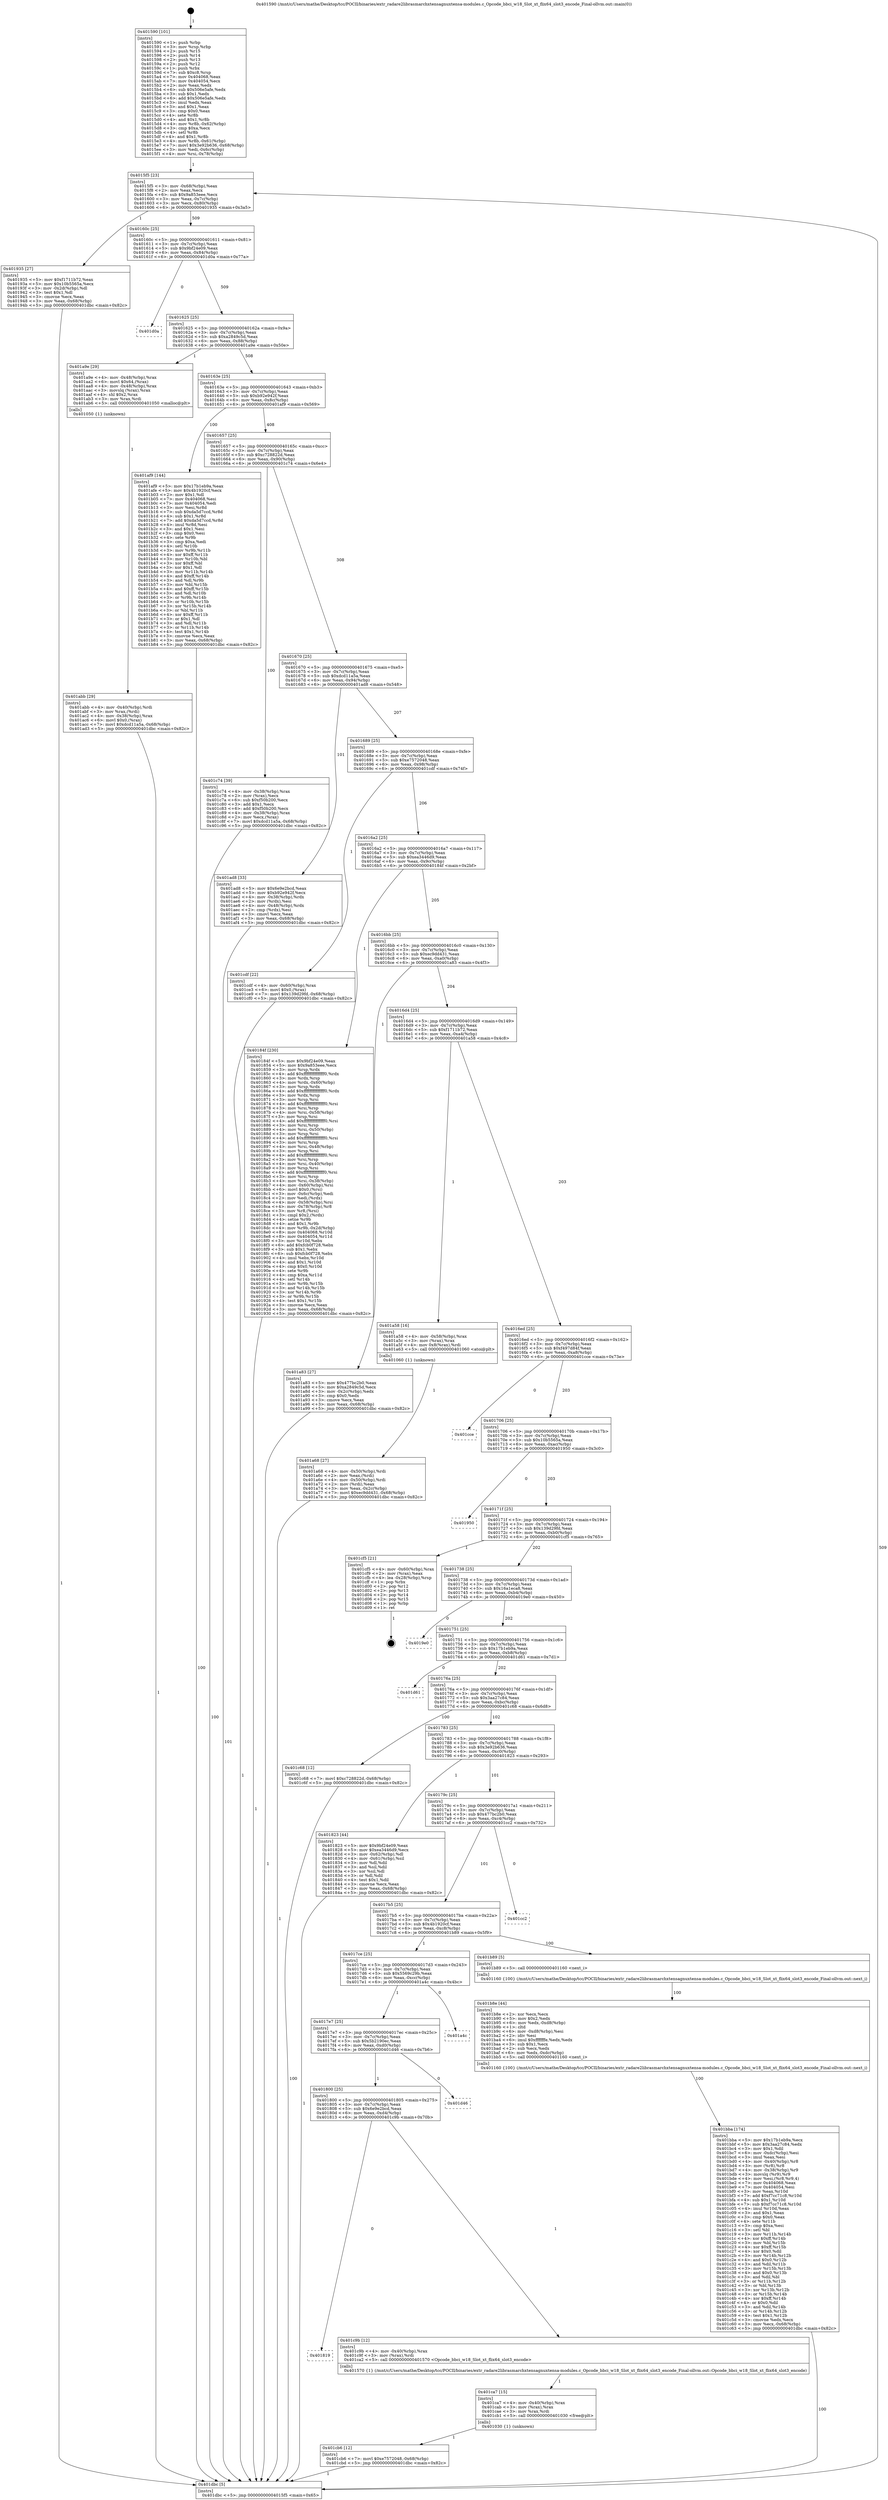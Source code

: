 digraph "0x401590" {
  label = "0x401590 (/mnt/c/Users/mathe/Desktop/tcc/POCII/binaries/extr_radare2librasmarchxtensagnuxtensa-modules.c_Opcode_bbci_w18_Slot_xt_flix64_slot3_encode_Final-ollvm.out::main(0))"
  labelloc = "t"
  node[shape=record]

  Entry [label="",width=0.3,height=0.3,shape=circle,fillcolor=black,style=filled]
  "0x4015f5" [label="{
     0x4015f5 [23]\l
     | [instrs]\l
     &nbsp;&nbsp;0x4015f5 \<+3\>: mov -0x68(%rbp),%eax\l
     &nbsp;&nbsp;0x4015f8 \<+2\>: mov %eax,%ecx\l
     &nbsp;&nbsp;0x4015fa \<+6\>: sub $0x9a853eee,%ecx\l
     &nbsp;&nbsp;0x401600 \<+3\>: mov %eax,-0x7c(%rbp)\l
     &nbsp;&nbsp;0x401603 \<+3\>: mov %ecx,-0x80(%rbp)\l
     &nbsp;&nbsp;0x401606 \<+6\>: je 0000000000401935 \<main+0x3a5\>\l
  }"]
  "0x401935" [label="{
     0x401935 [27]\l
     | [instrs]\l
     &nbsp;&nbsp;0x401935 \<+5\>: mov $0xf1711b72,%eax\l
     &nbsp;&nbsp;0x40193a \<+5\>: mov $0x10b5565a,%ecx\l
     &nbsp;&nbsp;0x40193f \<+3\>: mov -0x2d(%rbp),%dl\l
     &nbsp;&nbsp;0x401942 \<+3\>: test $0x1,%dl\l
     &nbsp;&nbsp;0x401945 \<+3\>: cmovne %ecx,%eax\l
     &nbsp;&nbsp;0x401948 \<+3\>: mov %eax,-0x68(%rbp)\l
     &nbsp;&nbsp;0x40194b \<+5\>: jmp 0000000000401dbc \<main+0x82c\>\l
  }"]
  "0x40160c" [label="{
     0x40160c [25]\l
     | [instrs]\l
     &nbsp;&nbsp;0x40160c \<+5\>: jmp 0000000000401611 \<main+0x81\>\l
     &nbsp;&nbsp;0x401611 \<+3\>: mov -0x7c(%rbp),%eax\l
     &nbsp;&nbsp;0x401614 \<+5\>: sub $0x9bf24e09,%eax\l
     &nbsp;&nbsp;0x401619 \<+6\>: mov %eax,-0x84(%rbp)\l
     &nbsp;&nbsp;0x40161f \<+6\>: je 0000000000401d0a \<main+0x77a\>\l
  }"]
  Exit [label="",width=0.3,height=0.3,shape=circle,fillcolor=black,style=filled,peripheries=2]
  "0x401d0a" [label="{
     0x401d0a\l
  }", style=dashed]
  "0x401625" [label="{
     0x401625 [25]\l
     | [instrs]\l
     &nbsp;&nbsp;0x401625 \<+5\>: jmp 000000000040162a \<main+0x9a\>\l
     &nbsp;&nbsp;0x40162a \<+3\>: mov -0x7c(%rbp),%eax\l
     &nbsp;&nbsp;0x40162d \<+5\>: sub $0xa2849c5d,%eax\l
     &nbsp;&nbsp;0x401632 \<+6\>: mov %eax,-0x88(%rbp)\l
     &nbsp;&nbsp;0x401638 \<+6\>: je 0000000000401a9e \<main+0x50e\>\l
  }"]
  "0x401cb6" [label="{
     0x401cb6 [12]\l
     | [instrs]\l
     &nbsp;&nbsp;0x401cb6 \<+7\>: movl $0xe7572048,-0x68(%rbp)\l
     &nbsp;&nbsp;0x401cbd \<+5\>: jmp 0000000000401dbc \<main+0x82c\>\l
  }"]
  "0x401a9e" [label="{
     0x401a9e [29]\l
     | [instrs]\l
     &nbsp;&nbsp;0x401a9e \<+4\>: mov -0x48(%rbp),%rax\l
     &nbsp;&nbsp;0x401aa2 \<+6\>: movl $0x64,(%rax)\l
     &nbsp;&nbsp;0x401aa8 \<+4\>: mov -0x48(%rbp),%rax\l
     &nbsp;&nbsp;0x401aac \<+3\>: movslq (%rax),%rax\l
     &nbsp;&nbsp;0x401aaf \<+4\>: shl $0x2,%rax\l
     &nbsp;&nbsp;0x401ab3 \<+3\>: mov %rax,%rdi\l
     &nbsp;&nbsp;0x401ab6 \<+5\>: call 0000000000401050 \<malloc@plt\>\l
     | [calls]\l
     &nbsp;&nbsp;0x401050 \{1\} (unknown)\l
  }"]
  "0x40163e" [label="{
     0x40163e [25]\l
     | [instrs]\l
     &nbsp;&nbsp;0x40163e \<+5\>: jmp 0000000000401643 \<main+0xb3\>\l
     &nbsp;&nbsp;0x401643 \<+3\>: mov -0x7c(%rbp),%eax\l
     &nbsp;&nbsp;0x401646 \<+5\>: sub $0xb92e942f,%eax\l
     &nbsp;&nbsp;0x40164b \<+6\>: mov %eax,-0x8c(%rbp)\l
     &nbsp;&nbsp;0x401651 \<+6\>: je 0000000000401af9 \<main+0x569\>\l
  }"]
  "0x401ca7" [label="{
     0x401ca7 [15]\l
     | [instrs]\l
     &nbsp;&nbsp;0x401ca7 \<+4\>: mov -0x40(%rbp),%rax\l
     &nbsp;&nbsp;0x401cab \<+3\>: mov (%rax),%rax\l
     &nbsp;&nbsp;0x401cae \<+3\>: mov %rax,%rdi\l
     &nbsp;&nbsp;0x401cb1 \<+5\>: call 0000000000401030 \<free@plt\>\l
     | [calls]\l
     &nbsp;&nbsp;0x401030 \{1\} (unknown)\l
  }"]
  "0x401af9" [label="{
     0x401af9 [144]\l
     | [instrs]\l
     &nbsp;&nbsp;0x401af9 \<+5\>: mov $0x17b1eb9a,%eax\l
     &nbsp;&nbsp;0x401afe \<+5\>: mov $0x4b1920cf,%ecx\l
     &nbsp;&nbsp;0x401b03 \<+2\>: mov $0x1,%dl\l
     &nbsp;&nbsp;0x401b05 \<+7\>: mov 0x404068,%esi\l
     &nbsp;&nbsp;0x401b0c \<+7\>: mov 0x404054,%edi\l
     &nbsp;&nbsp;0x401b13 \<+3\>: mov %esi,%r8d\l
     &nbsp;&nbsp;0x401b16 \<+7\>: sub $0xda5d7ccd,%r8d\l
     &nbsp;&nbsp;0x401b1d \<+4\>: sub $0x1,%r8d\l
     &nbsp;&nbsp;0x401b21 \<+7\>: add $0xda5d7ccd,%r8d\l
     &nbsp;&nbsp;0x401b28 \<+4\>: imul %r8d,%esi\l
     &nbsp;&nbsp;0x401b2c \<+3\>: and $0x1,%esi\l
     &nbsp;&nbsp;0x401b2f \<+3\>: cmp $0x0,%esi\l
     &nbsp;&nbsp;0x401b32 \<+4\>: sete %r9b\l
     &nbsp;&nbsp;0x401b36 \<+3\>: cmp $0xa,%edi\l
     &nbsp;&nbsp;0x401b39 \<+4\>: setl %r10b\l
     &nbsp;&nbsp;0x401b3d \<+3\>: mov %r9b,%r11b\l
     &nbsp;&nbsp;0x401b40 \<+4\>: xor $0xff,%r11b\l
     &nbsp;&nbsp;0x401b44 \<+3\>: mov %r10b,%bl\l
     &nbsp;&nbsp;0x401b47 \<+3\>: xor $0xff,%bl\l
     &nbsp;&nbsp;0x401b4a \<+3\>: xor $0x1,%dl\l
     &nbsp;&nbsp;0x401b4d \<+3\>: mov %r11b,%r14b\l
     &nbsp;&nbsp;0x401b50 \<+4\>: and $0xff,%r14b\l
     &nbsp;&nbsp;0x401b54 \<+3\>: and %dl,%r9b\l
     &nbsp;&nbsp;0x401b57 \<+3\>: mov %bl,%r15b\l
     &nbsp;&nbsp;0x401b5a \<+4\>: and $0xff,%r15b\l
     &nbsp;&nbsp;0x401b5e \<+3\>: and %dl,%r10b\l
     &nbsp;&nbsp;0x401b61 \<+3\>: or %r9b,%r14b\l
     &nbsp;&nbsp;0x401b64 \<+3\>: or %r10b,%r15b\l
     &nbsp;&nbsp;0x401b67 \<+3\>: xor %r15b,%r14b\l
     &nbsp;&nbsp;0x401b6a \<+3\>: or %bl,%r11b\l
     &nbsp;&nbsp;0x401b6d \<+4\>: xor $0xff,%r11b\l
     &nbsp;&nbsp;0x401b71 \<+3\>: or $0x1,%dl\l
     &nbsp;&nbsp;0x401b74 \<+3\>: and %dl,%r11b\l
     &nbsp;&nbsp;0x401b77 \<+3\>: or %r11b,%r14b\l
     &nbsp;&nbsp;0x401b7a \<+4\>: test $0x1,%r14b\l
     &nbsp;&nbsp;0x401b7e \<+3\>: cmovne %ecx,%eax\l
     &nbsp;&nbsp;0x401b81 \<+3\>: mov %eax,-0x68(%rbp)\l
     &nbsp;&nbsp;0x401b84 \<+5\>: jmp 0000000000401dbc \<main+0x82c\>\l
  }"]
  "0x401657" [label="{
     0x401657 [25]\l
     | [instrs]\l
     &nbsp;&nbsp;0x401657 \<+5\>: jmp 000000000040165c \<main+0xcc\>\l
     &nbsp;&nbsp;0x40165c \<+3\>: mov -0x7c(%rbp),%eax\l
     &nbsp;&nbsp;0x40165f \<+5\>: sub $0xc728822d,%eax\l
     &nbsp;&nbsp;0x401664 \<+6\>: mov %eax,-0x90(%rbp)\l
     &nbsp;&nbsp;0x40166a \<+6\>: je 0000000000401c74 \<main+0x6e4\>\l
  }"]
  "0x401819" [label="{
     0x401819\l
  }", style=dashed]
  "0x401c74" [label="{
     0x401c74 [39]\l
     | [instrs]\l
     &nbsp;&nbsp;0x401c74 \<+4\>: mov -0x38(%rbp),%rax\l
     &nbsp;&nbsp;0x401c78 \<+2\>: mov (%rax),%ecx\l
     &nbsp;&nbsp;0x401c7a \<+6\>: sub $0xf50b200,%ecx\l
     &nbsp;&nbsp;0x401c80 \<+3\>: add $0x1,%ecx\l
     &nbsp;&nbsp;0x401c83 \<+6\>: add $0xf50b200,%ecx\l
     &nbsp;&nbsp;0x401c89 \<+4\>: mov -0x38(%rbp),%rax\l
     &nbsp;&nbsp;0x401c8d \<+2\>: mov %ecx,(%rax)\l
     &nbsp;&nbsp;0x401c8f \<+7\>: movl $0xdcd11a5a,-0x68(%rbp)\l
     &nbsp;&nbsp;0x401c96 \<+5\>: jmp 0000000000401dbc \<main+0x82c\>\l
  }"]
  "0x401670" [label="{
     0x401670 [25]\l
     | [instrs]\l
     &nbsp;&nbsp;0x401670 \<+5\>: jmp 0000000000401675 \<main+0xe5\>\l
     &nbsp;&nbsp;0x401675 \<+3\>: mov -0x7c(%rbp),%eax\l
     &nbsp;&nbsp;0x401678 \<+5\>: sub $0xdcd11a5a,%eax\l
     &nbsp;&nbsp;0x40167d \<+6\>: mov %eax,-0x94(%rbp)\l
     &nbsp;&nbsp;0x401683 \<+6\>: je 0000000000401ad8 \<main+0x548\>\l
  }"]
  "0x401c9b" [label="{
     0x401c9b [12]\l
     | [instrs]\l
     &nbsp;&nbsp;0x401c9b \<+4\>: mov -0x40(%rbp),%rax\l
     &nbsp;&nbsp;0x401c9f \<+3\>: mov (%rax),%rdi\l
     &nbsp;&nbsp;0x401ca2 \<+5\>: call 0000000000401570 \<Opcode_bbci_w18_Slot_xt_flix64_slot3_encode\>\l
     | [calls]\l
     &nbsp;&nbsp;0x401570 \{1\} (/mnt/c/Users/mathe/Desktop/tcc/POCII/binaries/extr_radare2librasmarchxtensagnuxtensa-modules.c_Opcode_bbci_w18_Slot_xt_flix64_slot3_encode_Final-ollvm.out::Opcode_bbci_w18_Slot_xt_flix64_slot3_encode)\l
  }"]
  "0x401ad8" [label="{
     0x401ad8 [33]\l
     | [instrs]\l
     &nbsp;&nbsp;0x401ad8 \<+5\>: mov $0x6e9e2bcd,%eax\l
     &nbsp;&nbsp;0x401add \<+5\>: mov $0xb92e942f,%ecx\l
     &nbsp;&nbsp;0x401ae2 \<+4\>: mov -0x38(%rbp),%rdx\l
     &nbsp;&nbsp;0x401ae6 \<+2\>: mov (%rdx),%esi\l
     &nbsp;&nbsp;0x401ae8 \<+4\>: mov -0x48(%rbp),%rdx\l
     &nbsp;&nbsp;0x401aec \<+2\>: cmp (%rdx),%esi\l
     &nbsp;&nbsp;0x401aee \<+3\>: cmovl %ecx,%eax\l
     &nbsp;&nbsp;0x401af1 \<+3\>: mov %eax,-0x68(%rbp)\l
     &nbsp;&nbsp;0x401af4 \<+5\>: jmp 0000000000401dbc \<main+0x82c\>\l
  }"]
  "0x401689" [label="{
     0x401689 [25]\l
     | [instrs]\l
     &nbsp;&nbsp;0x401689 \<+5\>: jmp 000000000040168e \<main+0xfe\>\l
     &nbsp;&nbsp;0x40168e \<+3\>: mov -0x7c(%rbp),%eax\l
     &nbsp;&nbsp;0x401691 \<+5\>: sub $0xe7572048,%eax\l
     &nbsp;&nbsp;0x401696 \<+6\>: mov %eax,-0x98(%rbp)\l
     &nbsp;&nbsp;0x40169c \<+6\>: je 0000000000401cdf \<main+0x74f\>\l
  }"]
  "0x401800" [label="{
     0x401800 [25]\l
     | [instrs]\l
     &nbsp;&nbsp;0x401800 \<+5\>: jmp 0000000000401805 \<main+0x275\>\l
     &nbsp;&nbsp;0x401805 \<+3\>: mov -0x7c(%rbp),%eax\l
     &nbsp;&nbsp;0x401808 \<+5\>: sub $0x6e9e2bcd,%eax\l
     &nbsp;&nbsp;0x40180d \<+6\>: mov %eax,-0xd4(%rbp)\l
     &nbsp;&nbsp;0x401813 \<+6\>: je 0000000000401c9b \<main+0x70b\>\l
  }"]
  "0x401cdf" [label="{
     0x401cdf [22]\l
     | [instrs]\l
     &nbsp;&nbsp;0x401cdf \<+4\>: mov -0x60(%rbp),%rax\l
     &nbsp;&nbsp;0x401ce3 \<+6\>: movl $0x0,(%rax)\l
     &nbsp;&nbsp;0x401ce9 \<+7\>: movl $0x139d29fd,-0x68(%rbp)\l
     &nbsp;&nbsp;0x401cf0 \<+5\>: jmp 0000000000401dbc \<main+0x82c\>\l
  }"]
  "0x4016a2" [label="{
     0x4016a2 [25]\l
     | [instrs]\l
     &nbsp;&nbsp;0x4016a2 \<+5\>: jmp 00000000004016a7 \<main+0x117\>\l
     &nbsp;&nbsp;0x4016a7 \<+3\>: mov -0x7c(%rbp),%eax\l
     &nbsp;&nbsp;0x4016aa \<+5\>: sub $0xea3446d9,%eax\l
     &nbsp;&nbsp;0x4016af \<+6\>: mov %eax,-0x9c(%rbp)\l
     &nbsp;&nbsp;0x4016b5 \<+6\>: je 000000000040184f \<main+0x2bf\>\l
  }"]
  "0x401d46" [label="{
     0x401d46\l
  }", style=dashed]
  "0x40184f" [label="{
     0x40184f [230]\l
     | [instrs]\l
     &nbsp;&nbsp;0x40184f \<+5\>: mov $0x9bf24e09,%eax\l
     &nbsp;&nbsp;0x401854 \<+5\>: mov $0x9a853eee,%ecx\l
     &nbsp;&nbsp;0x401859 \<+3\>: mov %rsp,%rdx\l
     &nbsp;&nbsp;0x40185c \<+4\>: add $0xfffffffffffffff0,%rdx\l
     &nbsp;&nbsp;0x401860 \<+3\>: mov %rdx,%rsp\l
     &nbsp;&nbsp;0x401863 \<+4\>: mov %rdx,-0x60(%rbp)\l
     &nbsp;&nbsp;0x401867 \<+3\>: mov %rsp,%rdx\l
     &nbsp;&nbsp;0x40186a \<+4\>: add $0xfffffffffffffff0,%rdx\l
     &nbsp;&nbsp;0x40186e \<+3\>: mov %rdx,%rsp\l
     &nbsp;&nbsp;0x401871 \<+3\>: mov %rsp,%rsi\l
     &nbsp;&nbsp;0x401874 \<+4\>: add $0xfffffffffffffff0,%rsi\l
     &nbsp;&nbsp;0x401878 \<+3\>: mov %rsi,%rsp\l
     &nbsp;&nbsp;0x40187b \<+4\>: mov %rsi,-0x58(%rbp)\l
     &nbsp;&nbsp;0x40187f \<+3\>: mov %rsp,%rsi\l
     &nbsp;&nbsp;0x401882 \<+4\>: add $0xfffffffffffffff0,%rsi\l
     &nbsp;&nbsp;0x401886 \<+3\>: mov %rsi,%rsp\l
     &nbsp;&nbsp;0x401889 \<+4\>: mov %rsi,-0x50(%rbp)\l
     &nbsp;&nbsp;0x40188d \<+3\>: mov %rsp,%rsi\l
     &nbsp;&nbsp;0x401890 \<+4\>: add $0xfffffffffffffff0,%rsi\l
     &nbsp;&nbsp;0x401894 \<+3\>: mov %rsi,%rsp\l
     &nbsp;&nbsp;0x401897 \<+4\>: mov %rsi,-0x48(%rbp)\l
     &nbsp;&nbsp;0x40189b \<+3\>: mov %rsp,%rsi\l
     &nbsp;&nbsp;0x40189e \<+4\>: add $0xfffffffffffffff0,%rsi\l
     &nbsp;&nbsp;0x4018a2 \<+3\>: mov %rsi,%rsp\l
     &nbsp;&nbsp;0x4018a5 \<+4\>: mov %rsi,-0x40(%rbp)\l
     &nbsp;&nbsp;0x4018a9 \<+3\>: mov %rsp,%rsi\l
     &nbsp;&nbsp;0x4018ac \<+4\>: add $0xfffffffffffffff0,%rsi\l
     &nbsp;&nbsp;0x4018b0 \<+3\>: mov %rsi,%rsp\l
     &nbsp;&nbsp;0x4018b3 \<+4\>: mov %rsi,-0x38(%rbp)\l
     &nbsp;&nbsp;0x4018b7 \<+4\>: mov -0x60(%rbp),%rsi\l
     &nbsp;&nbsp;0x4018bb \<+6\>: movl $0x0,(%rsi)\l
     &nbsp;&nbsp;0x4018c1 \<+3\>: mov -0x6c(%rbp),%edi\l
     &nbsp;&nbsp;0x4018c4 \<+2\>: mov %edi,(%rdx)\l
     &nbsp;&nbsp;0x4018c6 \<+4\>: mov -0x58(%rbp),%rsi\l
     &nbsp;&nbsp;0x4018ca \<+4\>: mov -0x78(%rbp),%r8\l
     &nbsp;&nbsp;0x4018ce \<+3\>: mov %r8,(%rsi)\l
     &nbsp;&nbsp;0x4018d1 \<+3\>: cmpl $0x2,(%rdx)\l
     &nbsp;&nbsp;0x4018d4 \<+4\>: setne %r9b\l
     &nbsp;&nbsp;0x4018d8 \<+4\>: and $0x1,%r9b\l
     &nbsp;&nbsp;0x4018dc \<+4\>: mov %r9b,-0x2d(%rbp)\l
     &nbsp;&nbsp;0x4018e0 \<+8\>: mov 0x404068,%r10d\l
     &nbsp;&nbsp;0x4018e8 \<+8\>: mov 0x404054,%r11d\l
     &nbsp;&nbsp;0x4018f0 \<+3\>: mov %r10d,%ebx\l
     &nbsp;&nbsp;0x4018f3 \<+6\>: add $0xfcb0f728,%ebx\l
     &nbsp;&nbsp;0x4018f9 \<+3\>: sub $0x1,%ebx\l
     &nbsp;&nbsp;0x4018fc \<+6\>: sub $0xfcb0f728,%ebx\l
     &nbsp;&nbsp;0x401902 \<+4\>: imul %ebx,%r10d\l
     &nbsp;&nbsp;0x401906 \<+4\>: and $0x1,%r10d\l
     &nbsp;&nbsp;0x40190a \<+4\>: cmp $0x0,%r10d\l
     &nbsp;&nbsp;0x40190e \<+4\>: sete %r9b\l
     &nbsp;&nbsp;0x401912 \<+4\>: cmp $0xa,%r11d\l
     &nbsp;&nbsp;0x401916 \<+4\>: setl %r14b\l
     &nbsp;&nbsp;0x40191a \<+3\>: mov %r9b,%r15b\l
     &nbsp;&nbsp;0x40191d \<+3\>: and %r14b,%r15b\l
     &nbsp;&nbsp;0x401920 \<+3\>: xor %r14b,%r9b\l
     &nbsp;&nbsp;0x401923 \<+3\>: or %r9b,%r15b\l
     &nbsp;&nbsp;0x401926 \<+4\>: test $0x1,%r15b\l
     &nbsp;&nbsp;0x40192a \<+3\>: cmovne %ecx,%eax\l
     &nbsp;&nbsp;0x40192d \<+3\>: mov %eax,-0x68(%rbp)\l
     &nbsp;&nbsp;0x401930 \<+5\>: jmp 0000000000401dbc \<main+0x82c\>\l
  }"]
  "0x4016bb" [label="{
     0x4016bb [25]\l
     | [instrs]\l
     &nbsp;&nbsp;0x4016bb \<+5\>: jmp 00000000004016c0 \<main+0x130\>\l
     &nbsp;&nbsp;0x4016c0 \<+3\>: mov -0x7c(%rbp),%eax\l
     &nbsp;&nbsp;0x4016c3 \<+5\>: sub $0xec9dd431,%eax\l
     &nbsp;&nbsp;0x4016c8 \<+6\>: mov %eax,-0xa0(%rbp)\l
     &nbsp;&nbsp;0x4016ce \<+6\>: je 0000000000401a83 \<main+0x4f3\>\l
  }"]
  "0x4017e7" [label="{
     0x4017e7 [25]\l
     | [instrs]\l
     &nbsp;&nbsp;0x4017e7 \<+5\>: jmp 00000000004017ec \<main+0x25c\>\l
     &nbsp;&nbsp;0x4017ec \<+3\>: mov -0x7c(%rbp),%eax\l
     &nbsp;&nbsp;0x4017ef \<+5\>: sub $0x5b2190ec,%eax\l
     &nbsp;&nbsp;0x4017f4 \<+6\>: mov %eax,-0xd0(%rbp)\l
     &nbsp;&nbsp;0x4017fa \<+6\>: je 0000000000401d46 \<main+0x7b6\>\l
  }"]
  "0x401a83" [label="{
     0x401a83 [27]\l
     | [instrs]\l
     &nbsp;&nbsp;0x401a83 \<+5\>: mov $0x477bc2b0,%eax\l
     &nbsp;&nbsp;0x401a88 \<+5\>: mov $0xa2849c5d,%ecx\l
     &nbsp;&nbsp;0x401a8d \<+3\>: mov -0x2c(%rbp),%edx\l
     &nbsp;&nbsp;0x401a90 \<+3\>: cmp $0x0,%edx\l
     &nbsp;&nbsp;0x401a93 \<+3\>: cmove %ecx,%eax\l
     &nbsp;&nbsp;0x401a96 \<+3\>: mov %eax,-0x68(%rbp)\l
     &nbsp;&nbsp;0x401a99 \<+5\>: jmp 0000000000401dbc \<main+0x82c\>\l
  }"]
  "0x4016d4" [label="{
     0x4016d4 [25]\l
     | [instrs]\l
     &nbsp;&nbsp;0x4016d4 \<+5\>: jmp 00000000004016d9 \<main+0x149\>\l
     &nbsp;&nbsp;0x4016d9 \<+3\>: mov -0x7c(%rbp),%eax\l
     &nbsp;&nbsp;0x4016dc \<+5\>: sub $0xf1711b72,%eax\l
     &nbsp;&nbsp;0x4016e1 \<+6\>: mov %eax,-0xa4(%rbp)\l
     &nbsp;&nbsp;0x4016e7 \<+6\>: je 0000000000401a58 \<main+0x4c8\>\l
  }"]
  "0x401a4c" [label="{
     0x401a4c\l
  }", style=dashed]
  "0x401a58" [label="{
     0x401a58 [16]\l
     | [instrs]\l
     &nbsp;&nbsp;0x401a58 \<+4\>: mov -0x58(%rbp),%rax\l
     &nbsp;&nbsp;0x401a5c \<+3\>: mov (%rax),%rax\l
     &nbsp;&nbsp;0x401a5f \<+4\>: mov 0x8(%rax),%rdi\l
     &nbsp;&nbsp;0x401a63 \<+5\>: call 0000000000401060 \<atoi@plt\>\l
     | [calls]\l
     &nbsp;&nbsp;0x401060 \{1\} (unknown)\l
  }"]
  "0x4016ed" [label="{
     0x4016ed [25]\l
     | [instrs]\l
     &nbsp;&nbsp;0x4016ed \<+5\>: jmp 00000000004016f2 \<main+0x162\>\l
     &nbsp;&nbsp;0x4016f2 \<+3\>: mov -0x7c(%rbp),%eax\l
     &nbsp;&nbsp;0x4016f5 \<+5\>: sub $0xf497d84f,%eax\l
     &nbsp;&nbsp;0x4016fa \<+6\>: mov %eax,-0xa8(%rbp)\l
     &nbsp;&nbsp;0x401700 \<+6\>: je 0000000000401cce \<main+0x73e\>\l
  }"]
  "0x401bba" [label="{
     0x401bba [174]\l
     | [instrs]\l
     &nbsp;&nbsp;0x401bba \<+5\>: mov $0x17b1eb9a,%ecx\l
     &nbsp;&nbsp;0x401bbf \<+5\>: mov $0x3aa27c84,%edx\l
     &nbsp;&nbsp;0x401bc4 \<+3\>: mov $0x1,%dil\l
     &nbsp;&nbsp;0x401bc7 \<+6\>: mov -0xdc(%rbp),%esi\l
     &nbsp;&nbsp;0x401bcd \<+3\>: imul %eax,%esi\l
     &nbsp;&nbsp;0x401bd0 \<+4\>: mov -0x40(%rbp),%r8\l
     &nbsp;&nbsp;0x401bd4 \<+3\>: mov (%r8),%r8\l
     &nbsp;&nbsp;0x401bd7 \<+4\>: mov -0x38(%rbp),%r9\l
     &nbsp;&nbsp;0x401bdb \<+3\>: movslq (%r9),%r9\l
     &nbsp;&nbsp;0x401bde \<+4\>: mov %esi,(%r8,%r9,4)\l
     &nbsp;&nbsp;0x401be2 \<+7\>: mov 0x404068,%eax\l
     &nbsp;&nbsp;0x401be9 \<+7\>: mov 0x404054,%esi\l
     &nbsp;&nbsp;0x401bf0 \<+3\>: mov %eax,%r10d\l
     &nbsp;&nbsp;0x401bf3 \<+7\>: add $0xf7cc71c8,%r10d\l
     &nbsp;&nbsp;0x401bfa \<+4\>: sub $0x1,%r10d\l
     &nbsp;&nbsp;0x401bfe \<+7\>: sub $0xf7cc71c8,%r10d\l
     &nbsp;&nbsp;0x401c05 \<+4\>: imul %r10d,%eax\l
     &nbsp;&nbsp;0x401c09 \<+3\>: and $0x1,%eax\l
     &nbsp;&nbsp;0x401c0c \<+3\>: cmp $0x0,%eax\l
     &nbsp;&nbsp;0x401c0f \<+4\>: sete %r11b\l
     &nbsp;&nbsp;0x401c13 \<+3\>: cmp $0xa,%esi\l
     &nbsp;&nbsp;0x401c16 \<+3\>: setl %bl\l
     &nbsp;&nbsp;0x401c19 \<+3\>: mov %r11b,%r14b\l
     &nbsp;&nbsp;0x401c1c \<+4\>: xor $0xff,%r14b\l
     &nbsp;&nbsp;0x401c20 \<+3\>: mov %bl,%r15b\l
     &nbsp;&nbsp;0x401c23 \<+4\>: xor $0xff,%r15b\l
     &nbsp;&nbsp;0x401c27 \<+4\>: xor $0x0,%dil\l
     &nbsp;&nbsp;0x401c2b \<+3\>: mov %r14b,%r12b\l
     &nbsp;&nbsp;0x401c2e \<+4\>: and $0x0,%r12b\l
     &nbsp;&nbsp;0x401c32 \<+3\>: and %dil,%r11b\l
     &nbsp;&nbsp;0x401c35 \<+3\>: mov %r15b,%r13b\l
     &nbsp;&nbsp;0x401c38 \<+4\>: and $0x0,%r13b\l
     &nbsp;&nbsp;0x401c3c \<+3\>: and %dil,%bl\l
     &nbsp;&nbsp;0x401c3f \<+3\>: or %r11b,%r12b\l
     &nbsp;&nbsp;0x401c42 \<+3\>: or %bl,%r13b\l
     &nbsp;&nbsp;0x401c45 \<+3\>: xor %r13b,%r12b\l
     &nbsp;&nbsp;0x401c48 \<+3\>: or %r15b,%r14b\l
     &nbsp;&nbsp;0x401c4b \<+4\>: xor $0xff,%r14b\l
     &nbsp;&nbsp;0x401c4f \<+4\>: or $0x0,%dil\l
     &nbsp;&nbsp;0x401c53 \<+3\>: and %dil,%r14b\l
     &nbsp;&nbsp;0x401c56 \<+3\>: or %r14b,%r12b\l
     &nbsp;&nbsp;0x401c59 \<+4\>: test $0x1,%r12b\l
     &nbsp;&nbsp;0x401c5d \<+3\>: cmovne %edx,%ecx\l
     &nbsp;&nbsp;0x401c60 \<+3\>: mov %ecx,-0x68(%rbp)\l
     &nbsp;&nbsp;0x401c63 \<+5\>: jmp 0000000000401dbc \<main+0x82c\>\l
  }"]
  "0x401cce" [label="{
     0x401cce\l
  }", style=dashed]
  "0x401706" [label="{
     0x401706 [25]\l
     | [instrs]\l
     &nbsp;&nbsp;0x401706 \<+5\>: jmp 000000000040170b \<main+0x17b\>\l
     &nbsp;&nbsp;0x40170b \<+3\>: mov -0x7c(%rbp),%eax\l
     &nbsp;&nbsp;0x40170e \<+5\>: sub $0x10b5565a,%eax\l
     &nbsp;&nbsp;0x401713 \<+6\>: mov %eax,-0xac(%rbp)\l
     &nbsp;&nbsp;0x401719 \<+6\>: je 0000000000401950 \<main+0x3c0\>\l
  }"]
  "0x401b8e" [label="{
     0x401b8e [44]\l
     | [instrs]\l
     &nbsp;&nbsp;0x401b8e \<+2\>: xor %ecx,%ecx\l
     &nbsp;&nbsp;0x401b90 \<+5\>: mov $0x2,%edx\l
     &nbsp;&nbsp;0x401b95 \<+6\>: mov %edx,-0xd8(%rbp)\l
     &nbsp;&nbsp;0x401b9b \<+1\>: cltd\l
     &nbsp;&nbsp;0x401b9c \<+6\>: mov -0xd8(%rbp),%esi\l
     &nbsp;&nbsp;0x401ba2 \<+2\>: idiv %esi\l
     &nbsp;&nbsp;0x401ba4 \<+6\>: imul $0xfffffffe,%edx,%edx\l
     &nbsp;&nbsp;0x401baa \<+3\>: sub $0x1,%ecx\l
     &nbsp;&nbsp;0x401bad \<+2\>: sub %ecx,%edx\l
     &nbsp;&nbsp;0x401baf \<+6\>: mov %edx,-0xdc(%rbp)\l
     &nbsp;&nbsp;0x401bb5 \<+5\>: call 0000000000401160 \<next_i\>\l
     | [calls]\l
     &nbsp;&nbsp;0x401160 \{100\} (/mnt/c/Users/mathe/Desktop/tcc/POCII/binaries/extr_radare2librasmarchxtensagnuxtensa-modules.c_Opcode_bbci_w18_Slot_xt_flix64_slot3_encode_Final-ollvm.out::next_i)\l
  }"]
  "0x401950" [label="{
     0x401950\l
  }", style=dashed]
  "0x40171f" [label="{
     0x40171f [25]\l
     | [instrs]\l
     &nbsp;&nbsp;0x40171f \<+5\>: jmp 0000000000401724 \<main+0x194\>\l
     &nbsp;&nbsp;0x401724 \<+3\>: mov -0x7c(%rbp),%eax\l
     &nbsp;&nbsp;0x401727 \<+5\>: sub $0x139d29fd,%eax\l
     &nbsp;&nbsp;0x40172c \<+6\>: mov %eax,-0xb0(%rbp)\l
     &nbsp;&nbsp;0x401732 \<+6\>: je 0000000000401cf5 \<main+0x765\>\l
  }"]
  "0x4017ce" [label="{
     0x4017ce [25]\l
     | [instrs]\l
     &nbsp;&nbsp;0x4017ce \<+5\>: jmp 00000000004017d3 \<main+0x243\>\l
     &nbsp;&nbsp;0x4017d3 \<+3\>: mov -0x7c(%rbp),%eax\l
     &nbsp;&nbsp;0x4017d6 \<+5\>: sub $0x5569c29b,%eax\l
     &nbsp;&nbsp;0x4017db \<+6\>: mov %eax,-0xcc(%rbp)\l
     &nbsp;&nbsp;0x4017e1 \<+6\>: je 0000000000401a4c \<main+0x4bc\>\l
  }"]
  "0x401cf5" [label="{
     0x401cf5 [21]\l
     | [instrs]\l
     &nbsp;&nbsp;0x401cf5 \<+4\>: mov -0x60(%rbp),%rax\l
     &nbsp;&nbsp;0x401cf9 \<+2\>: mov (%rax),%eax\l
     &nbsp;&nbsp;0x401cfb \<+4\>: lea -0x28(%rbp),%rsp\l
     &nbsp;&nbsp;0x401cff \<+1\>: pop %rbx\l
     &nbsp;&nbsp;0x401d00 \<+2\>: pop %r12\l
     &nbsp;&nbsp;0x401d02 \<+2\>: pop %r13\l
     &nbsp;&nbsp;0x401d04 \<+2\>: pop %r14\l
     &nbsp;&nbsp;0x401d06 \<+2\>: pop %r15\l
     &nbsp;&nbsp;0x401d08 \<+1\>: pop %rbp\l
     &nbsp;&nbsp;0x401d09 \<+1\>: ret\l
  }"]
  "0x401738" [label="{
     0x401738 [25]\l
     | [instrs]\l
     &nbsp;&nbsp;0x401738 \<+5\>: jmp 000000000040173d \<main+0x1ad\>\l
     &nbsp;&nbsp;0x40173d \<+3\>: mov -0x7c(%rbp),%eax\l
     &nbsp;&nbsp;0x401740 \<+5\>: sub $0x16a1eca8,%eax\l
     &nbsp;&nbsp;0x401745 \<+6\>: mov %eax,-0xb4(%rbp)\l
     &nbsp;&nbsp;0x40174b \<+6\>: je 00000000004019e0 \<main+0x450\>\l
  }"]
  "0x401b89" [label="{
     0x401b89 [5]\l
     | [instrs]\l
     &nbsp;&nbsp;0x401b89 \<+5\>: call 0000000000401160 \<next_i\>\l
     | [calls]\l
     &nbsp;&nbsp;0x401160 \{100\} (/mnt/c/Users/mathe/Desktop/tcc/POCII/binaries/extr_radare2librasmarchxtensagnuxtensa-modules.c_Opcode_bbci_w18_Slot_xt_flix64_slot3_encode_Final-ollvm.out::next_i)\l
  }"]
  "0x4019e0" [label="{
     0x4019e0\l
  }", style=dashed]
  "0x401751" [label="{
     0x401751 [25]\l
     | [instrs]\l
     &nbsp;&nbsp;0x401751 \<+5\>: jmp 0000000000401756 \<main+0x1c6\>\l
     &nbsp;&nbsp;0x401756 \<+3\>: mov -0x7c(%rbp),%eax\l
     &nbsp;&nbsp;0x401759 \<+5\>: sub $0x17b1eb9a,%eax\l
     &nbsp;&nbsp;0x40175e \<+6\>: mov %eax,-0xb8(%rbp)\l
     &nbsp;&nbsp;0x401764 \<+6\>: je 0000000000401d61 \<main+0x7d1\>\l
  }"]
  "0x4017b5" [label="{
     0x4017b5 [25]\l
     | [instrs]\l
     &nbsp;&nbsp;0x4017b5 \<+5\>: jmp 00000000004017ba \<main+0x22a\>\l
     &nbsp;&nbsp;0x4017ba \<+3\>: mov -0x7c(%rbp),%eax\l
     &nbsp;&nbsp;0x4017bd \<+5\>: sub $0x4b1920cf,%eax\l
     &nbsp;&nbsp;0x4017c2 \<+6\>: mov %eax,-0xc8(%rbp)\l
     &nbsp;&nbsp;0x4017c8 \<+6\>: je 0000000000401b89 \<main+0x5f9\>\l
  }"]
  "0x401d61" [label="{
     0x401d61\l
  }", style=dashed]
  "0x40176a" [label="{
     0x40176a [25]\l
     | [instrs]\l
     &nbsp;&nbsp;0x40176a \<+5\>: jmp 000000000040176f \<main+0x1df\>\l
     &nbsp;&nbsp;0x40176f \<+3\>: mov -0x7c(%rbp),%eax\l
     &nbsp;&nbsp;0x401772 \<+5\>: sub $0x3aa27c84,%eax\l
     &nbsp;&nbsp;0x401777 \<+6\>: mov %eax,-0xbc(%rbp)\l
     &nbsp;&nbsp;0x40177d \<+6\>: je 0000000000401c68 \<main+0x6d8\>\l
  }"]
  "0x401cc2" [label="{
     0x401cc2\l
  }", style=dashed]
  "0x401c68" [label="{
     0x401c68 [12]\l
     | [instrs]\l
     &nbsp;&nbsp;0x401c68 \<+7\>: movl $0xc728822d,-0x68(%rbp)\l
     &nbsp;&nbsp;0x401c6f \<+5\>: jmp 0000000000401dbc \<main+0x82c\>\l
  }"]
  "0x401783" [label="{
     0x401783 [25]\l
     | [instrs]\l
     &nbsp;&nbsp;0x401783 \<+5\>: jmp 0000000000401788 \<main+0x1f8\>\l
     &nbsp;&nbsp;0x401788 \<+3\>: mov -0x7c(%rbp),%eax\l
     &nbsp;&nbsp;0x40178b \<+5\>: sub $0x3e92b636,%eax\l
     &nbsp;&nbsp;0x401790 \<+6\>: mov %eax,-0xc0(%rbp)\l
     &nbsp;&nbsp;0x401796 \<+6\>: je 0000000000401823 \<main+0x293\>\l
  }"]
  "0x401abb" [label="{
     0x401abb [29]\l
     | [instrs]\l
     &nbsp;&nbsp;0x401abb \<+4\>: mov -0x40(%rbp),%rdi\l
     &nbsp;&nbsp;0x401abf \<+3\>: mov %rax,(%rdi)\l
     &nbsp;&nbsp;0x401ac2 \<+4\>: mov -0x38(%rbp),%rax\l
     &nbsp;&nbsp;0x401ac6 \<+6\>: movl $0x0,(%rax)\l
     &nbsp;&nbsp;0x401acc \<+7\>: movl $0xdcd11a5a,-0x68(%rbp)\l
     &nbsp;&nbsp;0x401ad3 \<+5\>: jmp 0000000000401dbc \<main+0x82c\>\l
  }"]
  "0x401823" [label="{
     0x401823 [44]\l
     | [instrs]\l
     &nbsp;&nbsp;0x401823 \<+5\>: mov $0x9bf24e09,%eax\l
     &nbsp;&nbsp;0x401828 \<+5\>: mov $0xea3446d9,%ecx\l
     &nbsp;&nbsp;0x40182d \<+3\>: mov -0x62(%rbp),%dl\l
     &nbsp;&nbsp;0x401830 \<+4\>: mov -0x61(%rbp),%sil\l
     &nbsp;&nbsp;0x401834 \<+3\>: mov %dl,%dil\l
     &nbsp;&nbsp;0x401837 \<+3\>: and %sil,%dil\l
     &nbsp;&nbsp;0x40183a \<+3\>: xor %sil,%dl\l
     &nbsp;&nbsp;0x40183d \<+3\>: or %dl,%dil\l
     &nbsp;&nbsp;0x401840 \<+4\>: test $0x1,%dil\l
     &nbsp;&nbsp;0x401844 \<+3\>: cmovne %ecx,%eax\l
     &nbsp;&nbsp;0x401847 \<+3\>: mov %eax,-0x68(%rbp)\l
     &nbsp;&nbsp;0x40184a \<+5\>: jmp 0000000000401dbc \<main+0x82c\>\l
  }"]
  "0x40179c" [label="{
     0x40179c [25]\l
     | [instrs]\l
     &nbsp;&nbsp;0x40179c \<+5\>: jmp 00000000004017a1 \<main+0x211\>\l
     &nbsp;&nbsp;0x4017a1 \<+3\>: mov -0x7c(%rbp),%eax\l
     &nbsp;&nbsp;0x4017a4 \<+5\>: sub $0x477bc2b0,%eax\l
     &nbsp;&nbsp;0x4017a9 \<+6\>: mov %eax,-0xc4(%rbp)\l
     &nbsp;&nbsp;0x4017af \<+6\>: je 0000000000401cc2 \<main+0x732\>\l
  }"]
  "0x401dbc" [label="{
     0x401dbc [5]\l
     | [instrs]\l
     &nbsp;&nbsp;0x401dbc \<+5\>: jmp 00000000004015f5 \<main+0x65\>\l
  }"]
  "0x401590" [label="{
     0x401590 [101]\l
     | [instrs]\l
     &nbsp;&nbsp;0x401590 \<+1\>: push %rbp\l
     &nbsp;&nbsp;0x401591 \<+3\>: mov %rsp,%rbp\l
     &nbsp;&nbsp;0x401594 \<+2\>: push %r15\l
     &nbsp;&nbsp;0x401596 \<+2\>: push %r14\l
     &nbsp;&nbsp;0x401598 \<+2\>: push %r13\l
     &nbsp;&nbsp;0x40159a \<+2\>: push %r12\l
     &nbsp;&nbsp;0x40159c \<+1\>: push %rbx\l
     &nbsp;&nbsp;0x40159d \<+7\>: sub $0xc8,%rsp\l
     &nbsp;&nbsp;0x4015a4 \<+7\>: mov 0x404068,%eax\l
     &nbsp;&nbsp;0x4015ab \<+7\>: mov 0x404054,%ecx\l
     &nbsp;&nbsp;0x4015b2 \<+2\>: mov %eax,%edx\l
     &nbsp;&nbsp;0x4015b4 \<+6\>: sub $0x506e5afe,%edx\l
     &nbsp;&nbsp;0x4015ba \<+3\>: sub $0x1,%edx\l
     &nbsp;&nbsp;0x4015bd \<+6\>: add $0x506e5afe,%edx\l
     &nbsp;&nbsp;0x4015c3 \<+3\>: imul %edx,%eax\l
     &nbsp;&nbsp;0x4015c6 \<+3\>: and $0x1,%eax\l
     &nbsp;&nbsp;0x4015c9 \<+3\>: cmp $0x0,%eax\l
     &nbsp;&nbsp;0x4015cc \<+4\>: sete %r8b\l
     &nbsp;&nbsp;0x4015d0 \<+4\>: and $0x1,%r8b\l
     &nbsp;&nbsp;0x4015d4 \<+4\>: mov %r8b,-0x62(%rbp)\l
     &nbsp;&nbsp;0x4015d8 \<+3\>: cmp $0xa,%ecx\l
     &nbsp;&nbsp;0x4015db \<+4\>: setl %r8b\l
     &nbsp;&nbsp;0x4015df \<+4\>: and $0x1,%r8b\l
     &nbsp;&nbsp;0x4015e3 \<+4\>: mov %r8b,-0x61(%rbp)\l
     &nbsp;&nbsp;0x4015e7 \<+7\>: movl $0x3e92b636,-0x68(%rbp)\l
     &nbsp;&nbsp;0x4015ee \<+3\>: mov %edi,-0x6c(%rbp)\l
     &nbsp;&nbsp;0x4015f1 \<+4\>: mov %rsi,-0x78(%rbp)\l
  }"]
  "0x401a68" [label="{
     0x401a68 [27]\l
     | [instrs]\l
     &nbsp;&nbsp;0x401a68 \<+4\>: mov -0x50(%rbp),%rdi\l
     &nbsp;&nbsp;0x401a6c \<+2\>: mov %eax,(%rdi)\l
     &nbsp;&nbsp;0x401a6e \<+4\>: mov -0x50(%rbp),%rdi\l
     &nbsp;&nbsp;0x401a72 \<+2\>: mov (%rdi),%eax\l
     &nbsp;&nbsp;0x401a74 \<+3\>: mov %eax,-0x2c(%rbp)\l
     &nbsp;&nbsp;0x401a77 \<+7\>: movl $0xec9dd431,-0x68(%rbp)\l
     &nbsp;&nbsp;0x401a7e \<+5\>: jmp 0000000000401dbc \<main+0x82c\>\l
  }"]
  Entry -> "0x401590" [label=" 1"]
  "0x4015f5" -> "0x401935" [label=" 1"]
  "0x4015f5" -> "0x40160c" [label=" 509"]
  "0x401cf5" -> Exit [label=" 1"]
  "0x40160c" -> "0x401d0a" [label=" 0"]
  "0x40160c" -> "0x401625" [label=" 509"]
  "0x401cdf" -> "0x401dbc" [label=" 1"]
  "0x401625" -> "0x401a9e" [label=" 1"]
  "0x401625" -> "0x40163e" [label=" 508"]
  "0x401cb6" -> "0x401dbc" [label=" 1"]
  "0x40163e" -> "0x401af9" [label=" 100"]
  "0x40163e" -> "0x401657" [label=" 408"]
  "0x401ca7" -> "0x401cb6" [label=" 1"]
  "0x401657" -> "0x401c74" [label=" 100"]
  "0x401657" -> "0x401670" [label=" 308"]
  "0x401c9b" -> "0x401ca7" [label=" 1"]
  "0x401670" -> "0x401ad8" [label=" 101"]
  "0x401670" -> "0x401689" [label=" 207"]
  "0x401800" -> "0x401819" [label=" 0"]
  "0x401689" -> "0x401cdf" [label=" 1"]
  "0x401689" -> "0x4016a2" [label=" 206"]
  "0x401800" -> "0x401c9b" [label=" 1"]
  "0x4016a2" -> "0x40184f" [label=" 1"]
  "0x4016a2" -> "0x4016bb" [label=" 205"]
  "0x4017e7" -> "0x401800" [label=" 1"]
  "0x4016bb" -> "0x401a83" [label=" 1"]
  "0x4016bb" -> "0x4016d4" [label=" 204"]
  "0x4017e7" -> "0x401d46" [label=" 0"]
  "0x4016d4" -> "0x401a58" [label=" 1"]
  "0x4016d4" -> "0x4016ed" [label=" 203"]
  "0x4017ce" -> "0x4017e7" [label=" 1"]
  "0x4016ed" -> "0x401cce" [label=" 0"]
  "0x4016ed" -> "0x401706" [label=" 203"]
  "0x4017ce" -> "0x401a4c" [label=" 0"]
  "0x401706" -> "0x401950" [label=" 0"]
  "0x401706" -> "0x40171f" [label=" 203"]
  "0x401c74" -> "0x401dbc" [label=" 100"]
  "0x40171f" -> "0x401cf5" [label=" 1"]
  "0x40171f" -> "0x401738" [label=" 202"]
  "0x401c68" -> "0x401dbc" [label=" 100"]
  "0x401738" -> "0x4019e0" [label=" 0"]
  "0x401738" -> "0x401751" [label=" 202"]
  "0x401bba" -> "0x401dbc" [label=" 100"]
  "0x401751" -> "0x401d61" [label=" 0"]
  "0x401751" -> "0x40176a" [label=" 202"]
  "0x401b89" -> "0x401b8e" [label=" 100"]
  "0x40176a" -> "0x401c68" [label=" 100"]
  "0x40176a" -> "0x401783" [label=" 102"]
  "0x4017b5" -> "0x4017ce" [label=" 1"]
  "0x401783" -> "0x401823" [label=" 1"]
  "0x401783" -> "0x40179c" [label=" 101"]
  "0x401823" -> "0x401dbc" [label=" 1"]
  "0x401590" -> "0x4015f5" [label=" 1"]
  "0x401dbc" -> "0x4015f5" [label=" 509"]
  "0x40184f" -> "0x401dbc" [label=" 1"]
  "0x401935" -> "0x401dbc" [label=" 1"]
  "0x401a58" -> "0x401a68" [label=" 1"]
  "0x401a68" -> "0x401dbc" [label=" 1"]
  "0x401a83" -> "0x401dbc" [label=" 1"]
  "0x401a9e" -> "0x401abb" [label=" 1"]
  "0x401abb" -> "0x401dbc" [label=" 1"]
  "0x401ad8" -> "0x401dbc" [label=" 101"]
  "0x401af9" -> "0x401dbc" [label=" 100"]
  "0x4017b5" -> "0x401b89" [label=" 100"]
  "0x40179c" -> "0x401cc2" [label=" 0"]
  "0x40179c" -> "0x4017b5" [label=" 101"]
  "0x401b8e" -> "0x401bba" [label=" 100"]
}
